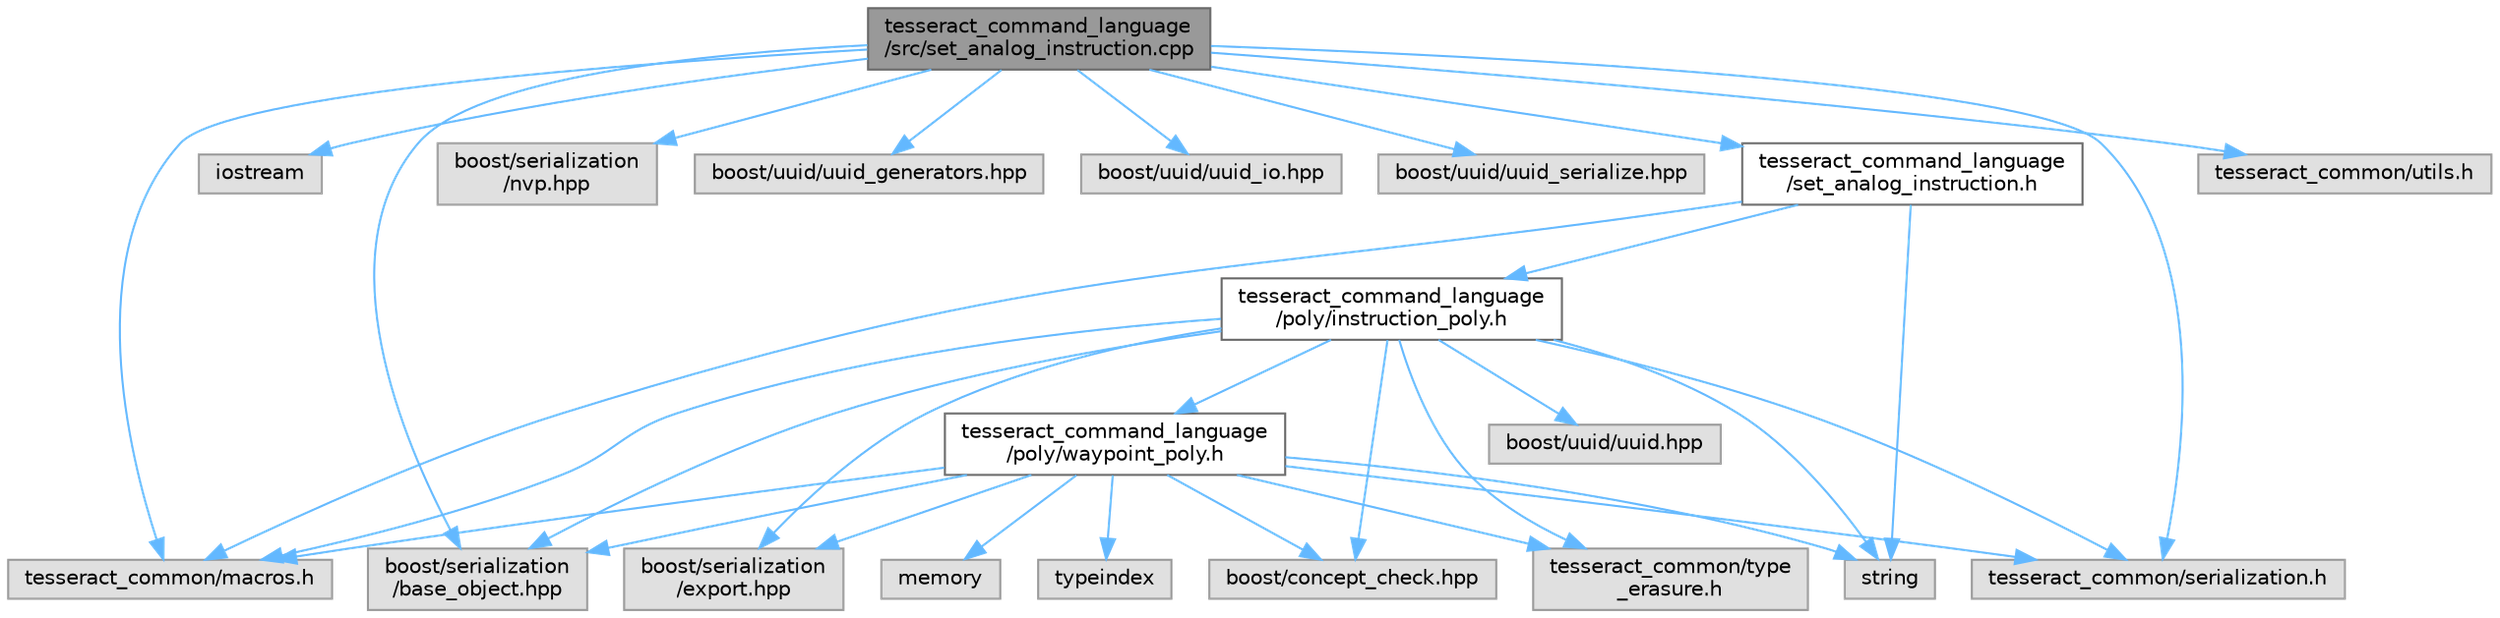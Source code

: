 digraph "tesseract_command_language/src/set_analog_instruction.cpp"
{
 // LATEX_PDF_SIZE
  bgcolor="transparent";
  edge [fontname=Helvetica,fontsize=10,labelfontname=Helvetica,labelfontsize=10];
  node [fontname=Helvetica,fontsize=10,shape=box,height=0.2,width=0.4];
  Node1 [label="tesseract_command_language\l/src/set_analog_instruction.cpp",height=0.2,width=0.4,color="gray40", fillcolor="grey60", style="filled", fontcolor="black",tooltip="Set Analog Instruction."];
  Node1 -> Node2 [color="steelblue1",style="solid"];
  Node2 [label="tesseract_common/macros.h",height=0.2,width=0.4,color="grey60", fillcolor="#E0E0E0", style="filled",tooltip=" "];
  Node1 -> Node3 [color="steelblue1",style="solid"];
  Node3 [label="iostream",height=0.2,width=0.4,color="grey60", fillcolor="#E0E0E0", style="filled",tooltip=" "];
  Node1 -> Node4 [color="steelblue1",style="solid"];
  Node4 [label="boost/serialization\l/base_object.hpp",height=0.2,width=0.4,color="grey60", fillcolor="#E0E0E0", style="filled",tooltip=" "];
  Node1 -> Node5 [color="steelblue1",style="solid"];
  Node5 [label="boost/serialization\l/nvp.hpp",height=0.2,width=0.4,color="grey60", fillcolor="#E0E0E0", style="filled",tooltip=" "];
  Node1 -> Node6 [color="steelblue1",style="solid"];
  Node6 [label="boost/uuid/uuid_generators.hpp",height=0.2,width=0.4,color="grey60", fillcolor="#E0E0E0", style="filled",tooltip=" "];
  Node1 -> Node7 [color="steelblue1",style="solid"];
  Node7 [label="boost/uuid/uuid_io.hpp",height=0.2,width=0.4,color="grey60", fillcolor="#E0E0E0", style="filled",tooltip=" "];
  Node1 -> Node8 [color="steelblue1",style="solid"];
  Node8 [label="boost/uuid/uuid_serialize.hpp",height=0.2,width=0.4,color="grey60", fillcolor="#E0E0E0", style="filled",tooltip=" "];
  Node1 -> Node9 [color="steelblue1",style="solid"];
  Node9 [label="tesseract_command_language\l/set_analog_instruction.h",height=0.2,width=0.4,color="grey40", fillcolor="white", style="filled",URL="$d7/d85/set__analog__instruction_8h.html",tooltip="Set Analog Instruction."];
  Node9 -> Node2 [color="steelblue1",style="solid"];
  Node9 -> Node10 [color="steelblue1",style="solid"];
  Node10 [label="string",height=0.2,width=0.4,color="grey60", fillcolor="#E0E0E0", style="filled",tooltip=" "];
  Node9 -> Node11 [color="steelblue1",style="solid"];
  Node11 [label="tesseract_command_language\l/poly/instruction_poly.h",height=0.2,width=0.4,color="grey40", fillcolor="white", style="filled",URL="$d1/db1/instruction__poly_8h.html",tooltip=" "];
  Node11 -> Node2 [color="steelblue1",style="solid"];
  Node11 -> Node10 [color="steelblue1",style="solid"];
  Node11 -> Node4 [color="steelblue1",style="solid"];
  Node11 -> Node12 [color="steelblue1",style="solid"];
  Node12 [label="boost/serialization\l/export.hpp",height=0.2,width=0.4,color="grey60", fillcolor="#E0E0E0", style="filled",tooltip=" "];
  Node11 -> Node13 [color="steelblue1",style="solid"];
  Node13 [label="boost/concept_check.hpp",height=0.2,width=0.4,color="grey60", fillcolor="#E0E0E0", style="filled",tooltip=" "];
  Node11 -> Node14 [color="steelblue1",style="solid"];
  Node14 [label="boost/uuid/uuid.hpp",height=0.2,width=0.4,color="grey60", fillcolor="#E0E0E0", style="filled",tooltip=" "];
  Node11 -> Node15 [color="steelblue1",style="solid"];
  Node15 [label="tesseract_command_language\l/poly/waypoint_poly.h",height=0.2,width=0.4,color="grey40", fillcolor="white", style="filled",URL="$d3/dc4/waypoint__poly_8h.html",tooltip=" "];
  Node15 -> Node2 [color="steelblue1",style="solid"];
  Node15 -> Node16 [color="steelblue1",style="solid"];
  Node16 [label="memory",height=0.2,width=0.4,color="grey60", fillcolor="#E0E0E0", style="filled",tooltip=" "];
  Node15 -> Node10 [color="steelblue1",style="solid"];
  Node15 -> Node17 [color="steelblue1",style="solid"];
  Node17 [label="typeindex",height=0.2,width=0.4,color="grey60", fillcolor="#E0E0E0", style="filled",tooltip=" "];
  Node15 -> Node4 [color="steelblue1",style="solid"];
  Node15 -> Node12 [color="steelblue1",style="solid"];
  Node15 -> Node13 [color="steelblue1",style="solid"];
  Node15 -> Node18 [color="steelblue1",style="solid"];
  Node18 [label="tesseract_common/serialization.h",height=0.2,width=0.4,color="grey60", fillcolor="#E0E0E0", style="filled",tooltip=" "];
  Node15 -> Node19 [color="steelblue1",style="solid"];
  Node19 [label="tesseract_common/type\l_erasure.h",height=0.2,width=0.4,color="grey60", fillcolor="#E0E0E0", style="filled",tooltip=" "];
  Node11 -> Node18 [color="steelblue1",style="solid"];
  Node11 -> Node19 [color="steelblue1",style="solid"];
  Node1 -> Node20 [color="steelblue1",style="solid"];
  Node20 [label="tesseract_common/utils.h",height=0.2,width=0.4,color="grey60", fillcolor="#E0E0E0", style="filled",tooltip=" "];
  Node1 -> Node18 [color="steelblue1",style="solid"];
}
